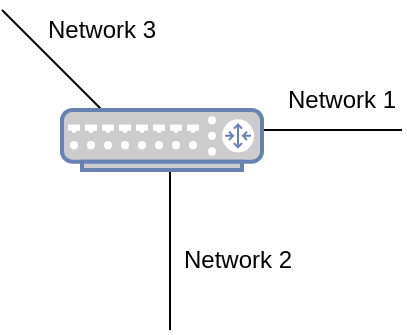 <mxfile version="22.1.21" type="device" pages="3">
  <diagram id="leBQa3fBg75diuhHQ3K0" name="general routing">
    <mxGraphModel dx="1016" dy="696" grid="1" gridSize="10" guides="1" tooltips="1" connect="1" arrows="1" fold="1" page="1" pageScale="1" pageWidth="850" pageHeight="1100" math="0" shadow="0">
      <root>
        <mxCell id="0" />
        <mxCell id="1" parent="0" />
        <mxCell id="9Katl-EmATqh3d5kXYaz-1" value="" style="endArrow=none;html=1;rounded=0;" parent="1" edge="1">
          <mxGeometry width="50" height="50" relative="1" as="geometry">
            <mxPoint x="480" y="180" as="sourcePoint" />
            <mxPoint x="560" y="180" as="targetPoint" />
          </mxGeometry>
        </mxCell>
        <mxCell id="9Katl-EmATqh3d5kXYaz-2" value="" style="endArrow=none;html=1;rounded=0;" parent="1" edge="1">
          <mxGeometry width="50" height="50" relative="1" as="geometry">
            <mxPoint x="444" y="280" as="sourcePoint" />
            <mxPoint x="444" y="190" as="targetPoint" />
          </mxGeometry>
        </mxCell>
        <mxCell id="9Katl-EmATqh3d5kXYaz-3" value="" style="endArrow=none;html=1;rounded=0;" parent="1" edge="1">
          <mxGeometry width="50" height="50" relative="1" as="geometry">
            <mxPoint x="420" y="180" as="sourcePoint" />
            <mxPoint x="360" y="120" as="targetPoint" />
          </mxGeometry>
        </mxCell>
        <mxCell id="9Katl-EmATqh3d5kXYaz-5" value="Network 1" style="text;html=1;strokeColor=none;fillColor=none;align=center;verticalAlign=middle;whiteSpace=wrap;rounded=0;" parent="1" vertex="1">
          <mxGeometry x="500" y="150" width="60" height="30" as="geometry" />
        </mxCell>
        <mxCell id="9Katl-EmATqh3d5kXYaz-6" value="Network 2" style="text;html=1;strokeColor=none;fillColor=none;align=center;verticalAlign=middle;whiteSpace=wrap;rounded=0;" parent="1" vertex="1">
          <mxGeometry x="448" y="230" width="60" height="30" as="geometry" />
        </mxCell>
        <mxCell id="9Katl-EmATqh3d5kXYaz-7" value="Network 3" style="text;html=1;strokeColor=none;fillColor=none;align=center;verticalAlign=middle;whiteSpace=wrap;rounded=0;" parent="1" vertex="1">
          <mxGeometry x="380" y="115" width="60" height="30" as="geometry" />
        </mxCell>
        <mxCell id="C5MVC-utAWWd7ezczY-Y-1" value="" style="fontColor=#0066CC;verticalAlign=top;verticalLabelPosition=bottom;labelPosition=center;align=center;html=1;outlineConnect=0;fillColor=#CCCCCC;strokeColor=#6881B3;gradientColor=none;gradientDirection=north;strokeWidth=2;shape=mxgraph.networks.router;" vertex="1" parent="1">
          <mxGeometry x="390" y="170" width="100" height="30" as="geometry" />
        </mxCell>
      </root>
    </mxGraphModel>
  </diagram>
  <diagram name="gateway&#39;s table" id="chInCZSZ3-krsIsm7Ezz">
    <mxGraphModel dx="1016" dy="696" grid="1" gridSize="10" guides="1" tooltips="1" connect="1" arrows="1" fold="1" page="1" pageScale="1" pageWidth="850" pageHeight="1100" math="0" shadow="0">
      <root>
        <mxCell id="0" />
        <mxCell id="1" parent="0" />
        <mxCell id="piPeYaM90gr4zHxv_8d_-19" value="" style="endArrow=none;html=1;rounded=0;" parent="1" target="EsEfJ5WkbYCHkwk4cFm5-9" edge="1">
          <mxGeometry width="50" height="50" relative="1" as="geometry">
            <mxPoint x="673.83" y="169" as="sourcePoint" />
            <mxPoint x="673.83" y="99" as="targetPoint" />
          </mxGeometry>
        </mxCell>
        <mxCell id="piPeYaM90gr4zHxv_8d_-5" value="" style="endArrow=none;html=1;rounded=0;exitX=0.64;exitY=0.5;exitDx=0;exitDy=0;exitPerimeter=0;entryX=0.022;entryY=0.539;entryDx=0;entryDy=0;entryPerimeter=0;" parent="1" target="piPeYaM90gr4zHxv_8d_-26" edge="1">
          <mxGeometry width="50" height="50" relative="1" as="geometry">
            <mxPoint x="466" y="180" as="sourcePoint" />
            <mxPoint x="604.0" y="180.449" as="targetPoint" />
          </mxGeometry>
        </mxCell>
        <mxCell id="piPeYaM90gr4zHxv_8d_-9" value="&lt;i&gt;&lt;b&gt;192.168.100.0/24&lt;/b&gt;&lt;/i&gt;" style="text;html=1;strokeColor=none;fillColor=none;align=center;verticalAlign=middle;whiteSpace=wrap;rounded=0;" parent="1" vertex="1">
          <mxGeometry x="524" y="175" width="60" height="30" as="geometry" />
        </mxCell>
        <mxCell id="piPeYaM90gr4zHxv_8d_-11" value="&lt;i&gt;&lt;b&gt;default&lt;/b&gt;&lt;/i&gt;" style="text;html=1;strokeColor=none;fillColor=none;align=center;verticalAlign=middle;whiteSpace=wrap;rounded=0;" parent="1" vertex="1">
          <mxGeometry x="669" y="135" width="60" height="30" as="geometry" />
        </mxCell>
        <mxCell id="piPeYaM90gr4zHxv_8d_-23" value="" style="endArrow=none;html=1;rounded=0;" parent="1" edge="1">
          <mxGeometry width="50" height="50" relative="1" as="geometry">
            <mxPoint x="444.83" y="171" as="sourcePoint" />
            <mxPoint x="444.971" y="97" as="targetPoint" />
          </mxGeometry>
        </mxCell>
        <mxCell id="piPeYaM90gr4zHxv_8d_-25" value="" style="endArrow=none;html=1;rounded=0;exitX=0.64;exitY=0.5;exitDx=0;exitDy=0;exitPerimeter=0;" parent="1" edge="1">
          <mxGeometry width="50" height="50" relative="1" as="geometry">
            <mxPoint x="279" y="180" as="sourcePoint" />
            <mxPoint x="417.0" y="180.449" as="targetPoint" />
          </mxGeometry>
        </mxCell>
        <mxCell id="piPeYaM90gr4zHxv_8d_-26" value="" style="html=1;fillColor=#CCCCCC;strokeColor=#6881B3;gradientColor=none;gradientDirection=north;strokeWidth=2;shape=mxgraph.networks.bus;gradientColor=none;gradientDirection=north;fontColor=#ffffff;perimeter=backbonePerimeter;backboneSize=20;" parent="1" vertex="1">
          <mxGeometry x="609" y="168" width="140" height="24" as="geometry" />
        </mxCell>
        <mxCell id="EsEfJ5WkbYCHkwk4cFm5-2" value="outernet&lt;br&gt;192.168.100.0/24" style="text;html=1;strokeColor=none;fillColor=none;align=center;verticalAlign=middle;whiteSpace=wrap;rounded=0;" parent="1" vertex="1">
          <mxGeometry x="649" y="192" width="60" height="30" as="geometry" />
        </mxCell>
        <mxCell id="EsEfJ5WkbYCHkwk4cFm5-3" value="" style="html=1;fillColor=#CCCCCC;strokeColor=#6881B3;gradientColor=none;gradientDirection=north;strokeWidth=2;shape=mxgraph.networks.bus;gradientColor=none;gradientDirection=north;fontColor=#ffffff;perimeter=backbonePerimeter;backboneSize=20;" parent="1" vertex="1">
          <mxGeometry x="143" y="168" width="140" height="24" as="geometry" />
        </mxCell>
        <mxCell id="EsEfJ5WkbYCHkwk4cFm5-4" value="innernet&lt;br&gt;192.168.200.0/24" style="text;html=1;strokeColor=none;fillColor=none;align=center;verticalAlign=middle;whiteSpace=wrap;rounded=0;" parent="1" vertex="1">
          <mxGeometry x="183" y="192" width="60" height="30" as="geometry" />
        </mxCell>
        <mxCell id="EsEfJ5WkbYCHkwk4cFm5-5" value="&lt;i&gt;&lt;b&gt;192.168.200.0/24&lt;/b&gt;&lt;/i&gt;" style="text;html=1;strokeColor=none;fillColor=none;align=center;verticalAlign=middle;whiteSpace=wrap;rounded=0;" parent="1" vertex="1">
          <mxGeometry x="308" y="174" width="60" height="30" as="geometry" />
        </mxCell>
        <mxCell id="EsEfJ5WkbYCHkwk4cFm5-6" value="" style="html=1;fillColor=#CCCCCC;strokeColor=#6881B3;gradientColor=none;gradientDirection=north;strokeWidth=2;shape=mxgraph.networks.bus;gradientColor=none;gradientDirection=north;fontColor=#ffffff;perimeter=backbonePerimeter;backboneSize=20;" parent="1" vertex="1">
          <mxGeometry x="375" y="80" width="140" height="24" as="geometry" />
        </mxCell>
        <mxCell id="EsEfJ5WkbYCHkwk4cFm5-7" value="othernet&lt;br&gt;192.168.150.0/24" style="text;html=1;strokeColor=none;fillColor=none;align=center;verticalAlign=middle;whiteSpace=wrap;rounded=0;" parent="1" vertex="1">
          <mxGeometry x="415" y="48" width="60" height="30" as="geometry" />
        </mxCell>
        <mxCell id="EsEfJ5WkbYCHkwk4cFm5-8" value="&lt;i&gt;&lt;b&gt;192.168.150.0/24&lt;/b&gt;&lt;/i&gt;" style="text;html=1;strokeColor=none;fillColor=none;align=center;verticalAlign=middle;whiteSpace=wrap;rounded=0;" parent="1" vertex="1">
          <mxGeometry x="362" y="120" width="60" height="30" as="geometry" />
        </mxCell>
        <mxCell id="EsEfJ5WkbYCHkwk4cFm5-9" value="&lt;br&gt;Internet" style="html=1;outlineConnect=0;fillColor=#CCCCCC;strokeColor=#6881B3;gradientColor=none;gradientDirection=north;strokeWidth=2;shape=mxgraph.networks.cloud;fontColor=#ffffff;" parent="1" vertex="1">
          <mxGeometry x="629" y="20" width="90" height="50" as="geometry" />
        </mxCell>
        <mxCell id="EsEfJ5WkbYCHkwk4cFm5-10" value="" style="fontColor=#0066CC;verticalAlign=top;verticalLabelPosition=bottom;labelPosition=center;align=center;html=1;outlineConnect=0;fillColor=#CCCCCC;strokeColor=#6881B3;gradientColor=none;gradientDirection=north;strokeWidth=2;shape=mxgraph.networks.hub;" parent="1" vertex="1">
          <mxGeometry x="395" y="168" width="100" height="30" as="geometry" />
        </mxCell>
        <mxCell id="EsEfJ5WkbYCHkwk4cFm5-11" value="gateway" style="text;html=1;strokeColor=none;fillColor=none;align=center;verticalAlign=middle;whiteSpace=wrap;rounded=0;" parent="1" vertex="1">
          <mxGeometry x="415" y="194" width="60" height="30" as="geometry" />
        </mxCell>
        <mxCell id="EsEfJ5WkbYCHkwk4cFm5-12" value="" style="fontColor=#0066CC;verticalAlign=top;verticalLabelPosition=bottom;labelPosition=center;align=center;html=1;outlineConnect=0;fillColor=#CCCCCC;strokeColor=#6881B3;gradientColor=none;gradientDirection=north;strokeWidth=2;shape=mxgraph.networks.hub;" parent="1" vertex="1">
          <mxGeometry x="624" y="100" width="100" height="30" as="geometry" />
        </mxCell>
        <mxCell id="EsEfJ5WkbYCHkwk4cFm5-13" value="firewall&lt;br&gt;192.168.100.1" style="text;html=1;strokeColor=none;fillColor=none;align=center;verticalAlign=middle;whiteSpace=wrap;rounded=0;" parent="1" vertex="1">
          <mxGeometry x="563" y="115" width="60" height="30" as="geometry" />
        </mxCell>
      </root>
    </mxGraphModel>
  </diagram>
  <diagram id="gEl7WwLCXsu6mZycD02N" name="ipsec">
    <mxGraphModel dx="813" dy="557" grid="1" gridSize="10" guides="1" tooltips="1" connect="1" arrows="1" fold="1" page="1" pageScale="1" pageWidth="850" pageHeight="1100" math="0" shadow="0">
      <root>
        <mxCell id="0" />
        <mxCell id="1" parent="0" />
        <mxCell id="T752kcCHNWVN4_LURDBs-1" value="" style="fontColor=#0066CC;verticalAlign=top;verticalLabelPosition=bottom;labelPosition=center;align=center;html=1;outlineConnect=0;fillColor=#CCCCCC;strokeColor=#6881B3;gradientColor=none;gradientDirection=north;strokeWidth=2;shape=mxgraph.networks.hub;" vertex="1" parent="1">
          <mxGeometry x="240" y="312" width="100" height="30" as="geometry" />
        </mxCell>
        <mxCell id="T752kcCHNWVN4_LURDBs-2" value="" style="fontColor=#0066CC;verticalAlign=top;verticalLabelPosition=bottom;labelPosition=center;align=center;html=1;outlineConnect=0;fillColor=#CCCCCC;strokeColor=#6881B3;gradientColor=none;gradientDirection=north;strokeWidth=2;shape=mxgraph.networks.laptop;" vertex="1" parent="1">
          <mxGeometry x="70" y="300" width="100" height="55" as="geometry" />
        </mxCell>
        <mxCell id="T752kcCHNWVN4_LURDBs-4" value="" style="html=1;outlineConnect=0;fillColor=#CCCCCC;strokeColor=#6881B3;gradientColor=none;gradientDirection=north;strokeWidth=2;shape=mxgraph.networks.comm_link_edge;html=1;rounded=0;entryX=0;entryY=0.5;entryDx=0;entryDy=0;entryPerimeter=0;" edge="1" parent="1" target="T752kcCHNWVN4_LURDBs-1">
          <mxGeometry width="100" height="100" relative="1" as="geometry">
            <mxPoint x="150" y="322" as="sourcePoint" />
            <mxPoint x="250" y="222" as="targetPoint" />
          </mxGeometry>
        </mxCell>
        <mxCell id="T752kcCHNWVN4_LURDBs-5" value="duckduckgo.com" style="text;html=1;strokeColor=none;fillColor=none;align=center;verticalAlign=middle;whiteSpace=wrap;rounded=0;" vertex="1" parent="1">
          <mxGeometry x="235" y="120" width="60" height="30" as="geometry" />
        </mxCell>
        <mxCell id="T752kcCHNWVN4_LURDBs-6" value="your home gateway" style="text;html=1;strokeColor=none;fillColor=none;align=center;verticalAlign=middle;whiteSpace=wrap;rounded=0;" vertex="1" parent="1">
          <mxGeometry x="260" y="345" width="60" height="30" as="geometry" />
        </mxCell>
        <mxCell id="T752kcCHNWVN4_LURDBs-8" value="your ISP&#39;s router(s)" style="text;html=1;strokeColor=none;fillColor=none;align=center;verticalAlign=middle;whiteSpace=wrap;rounded=0;" vertex="1" parent="1">
          <mxGeometry x="430" y="345" width="60" height="30" as="geometry" />
        </mxCell>
        <mxCell id="T752kcCHNWVN4_LURDBs-9" value="" style="endArrow=none;html=1;rounded=0;exitX=1;exitY=0.5;exitDx=0;exitDy=0;exitPerimeter=0;entryX=0;entryY=0.5;entryDx=0;entryDy=0;entryPerimeter=0;strokeColor=#FF0000;" edge="1" parent="1" source="T752kcCHNWVN4_LURDBs-1" target="C0jdlPZDxTLfCB3guhQ--2">
          <mxGeometry width="50" height="50" relative="1" as="geometry">
            <mxPoint x="400" y="310" as="sourcePoint" />
            <mxPoint x="410" y="327" as="targetPoint" />
          </mxGeometry>
        </mxCell>
        <mxCell id="C0jdlPZDxTLfCB3guhQ--2" value="" style="fontColor=#0066CC;verticalAlign=top;verticalLabelPosition=bottom;labelPosition=center;align=center;html=1;outlineConnect=0;fillColor=#CCCCCC;strokeColor=#6881B3;gradientColor=none;gradientDirection=north;strokeWidth=2;shape=mxgraph.networks.router;" vertex="1" parent="1">
          <mxGeometry x="410" y="312" width="100" height="30" as="geometry" />
        </mxCell>
        <mxCell id="Z5MJG5yPWMpjjyHukn_q-1" value="" style="fontColor=#0066CC;verticalAlign=top;verticalLabelPosition=bottom;labelPosition=center;align=center;html=1;outlineConnect=0;fillColor=#CCCCCC;strokeColor=#6881B3;gradientColor=none;gradientDirection=north;strokeWidth=2;shape=mxgraph.networks.mainframe;" vertex="1" parent="1">
          <mxGeometry x="750" y="277.5" width="80" height="100" as="geometry" />
        </mxCell>
        <mxCell id="Z5MJG5yPWMpjjyHukn_q-3" value="" style="endArrow=none;html=1;rounded=0;exitX=1;exitY=0.5;exitDx=0;exitDy=0;exitPerimeter=0;" edge="1" parent="1" source="C0jdlPZDxTLfCB3guhQ--2">
          <mxGeometry width="50" height="50" relative="1" as="geometry">
            <mxPoint x="450" y="330" as="sourcePoint" />
            <mxPoint x="750" y="327" as="targetPoint" />
          </mxGeometry>
        </mxCell>
        <mxCell id="Z5MJG5yPWMpjjyHukn_q-2" value="&lt;br&gt;" style="html=1;outlineConnect=0;fillColor=#CCCCCC;strokeColor=#6881B3;gradientColor=none;gradientDirection=north;strokeWidth=2;shape=mxgraph.networks.cloud;fontColor=#ffffff;" vertex="1" parent="1">
          <mxGeometry x="590" y="292" width="90" height="50" as="geometry" />
        </mxCell>
        <mxCell id="Z5MJG5yPWMpjjyHukn_q-4" value="" style="endArrow=none;html=1;rounded=0;exitX=0.5;exitY=0;exitDx=0;exitDy=0;exitPerimeter=0;entryX=0.5;entryY=1;entryDx=0;entryDy=0;entryPerimeter=0;strokeColor=#FF0000;" edge="1" parent="1" source="C0jdlPZDxTLfCB3guhQ--2" target="C0jdlPZDxTLfCB3guhQ--1">
          <mxGeometry width="50" height="50" relative="1" as="geometry">
            <mxPoint x="450" y="300" as="sourcePoint" />
            <mxPoint x="500" y="250" as="targetPoint" />
          </mxGeometry>
        </mxCell>
        <mxCell id="Z5MJG5yPWMpjjyHukn_q-5" value="" style="endArrow=none;html=1;rounded=0;entryX=0.5;entryY=0.05;entryDx=0;entryDy=0;entryPerimeter=0;exitX=0.5;exitY=1;exitDx=0;exitDy=0;exitPerimeter=0;strokeColor=#00994D;" edge="1" parent="1" source="Z5MJG5yPWMpjjyHukn_q-6" target="Z5MJG5yPWMpjjyHukn_q-1">
          <mxGeometry width="50" height="50" relative="1" as="geometry">
            <mxPoint x="750" y="202.5" as="sourcePoint" />
            <mxPoint x="790" y="255" as="targetPoint" />
          </mxGeometry>
        </mxCell>
        <mxCell id="Z5MJG5yPWMpjjyHukn_q-8" value="UVA&#39;s router" style="text;html=1;strokeColor=none;fillColor=none;align=center;verticalAlign=middle;whiteSpace=wrap;rounded=0;" vertex="1" parent="1">
          <mxGeometry x="750" y="152.5" width="80" height="30" as="geometry" />
        </mxCell>
        <mxCell id="Z5MJG5yPWMpjjyHukn_q-9" value="UVA&#39;s VPN server" style="text;html=1;strokeColor=none;fillColor=none;align=center;verticalAlign=middle;whiteSpace=wrap;rounded=0;" vertex="1" parent="1">
          <mxGeometry x="740" y="377.5" width="100" height="30" as="geometry" />
        </mxCell>
        <mxCell id="Z5MJG5yPWMpjjyHukn_q-10" value="" style="endArrow=none;html=1;rounded=0;strokeColor=#00994D;" edge="1" parent="1">
          <mxGeometry width="50" height="50" relative="1" as="geometry">
            <mxPoint x="760" y="197.08" as="sourcePoint" />
            <mxPoint x="500" y="197.08" as="targetPoint" />
          </mxGeometry>
        </mxCell>
        <mxCell id="Z5MJG5yPWMpjjyHukn_q-6" value="" style="fontColor=#0066CC;verticalAlign=top;verticalLabelPosition=bottom;labelPosition=center;align=center;html=1;outlineConnect=0;fillColor=#CCCCCC;strokeColor=#6881B3;gradientColor=none;gradientDirection=north;strokeWidth=2;shape=mxgraph.networks.router;" vertex="1" parent="1">
          <mxGeometry x="740" y="182.5" width="100" height="30" as="geometry" />
        </mxCell>
        <mxCell id="Z5MJG5yPWMpjjyHukn_q-11" value="" style="endArrow=none;html=1;rounded=0;" edge="1" parent="1">
          <mxGeometry width="50" height="50" relative="1" as="geometry">
            <mxPoint x="445" y="197.08" as="sourcePoint" />
            <mxPoint x="295" y="197.08" as="targetPoint" />
          </mxGeometry>
        </mxCell>
        <mxCell id="T752kcCHNWVN4_LURDBs-3" value="" style="fontColor=#0066CC;verticalAlign=top;verticalLabelPosition=bottom;labelPosition=center;align=center;html=1;outlineConnect=0;fillColor=#CCCCCC;strokeColor=#6881B3;gradientColor=none;gradientDirection=north;strokeWidth=2;shape=mxgraph.networks.server;" vertex="1" parent="1">
          <mxGeometry x="220" y="150" width="90" height="100" as="geometry" />
        </mxCell>
        <mxCell id="C0jdlPZDxTLfCB3guhQ--1" value="&lt;br&gt;Internet" style="html=1;outlineConnect=0;fillColor=#CCCCCC;strokeColor=#6881B3;gradientColor=none;gradientDirection=north;strokeWidth=2;shape=mxgraph.networks.cloud;fontColor=#ffffff;" vertex="1" parent="1">
          <mxGeometry x="400" y="142.5" width="120" height="70" as="geometry" />
        </mxCell>
        <mxCell id="Z5MJG5yPWMpjjyHukn_q-12" value="" style="html=1;outlineConnect=0;fillColor=#CCCCCC;strokeColor=#6881B3;gradientColor=none;gradientDirection=north;strokeWidth=2;shape=mxgraph.networks.bus;gradientColor=none;gradientDirection=north;fontColor=#ffffff;perimeter=backbonePerimeter;backboneSize=20;" vertex="1" parent="1">
          <mxGeometry x="153" y="310.25" width="600" height="27.5" as="geometry" />
        </mxCell>
        <mxCell id="Z5MJG5yPWMpjjyHukn_q-14" value="Internet from your ISP to UVA" style="text;html=1;strokeColor=none;fillColor=none;align=center;verticalAlign=middle;whiteSpace=wrap;rounded=0;" vertex="1" parent="1">
          <mxGeometry x="587.5" y="342" width="95" height="30" as="geometry" />
        </mxCell>
      </root>
    </mxGraphModel>
  </diagram>
</mxfile>
